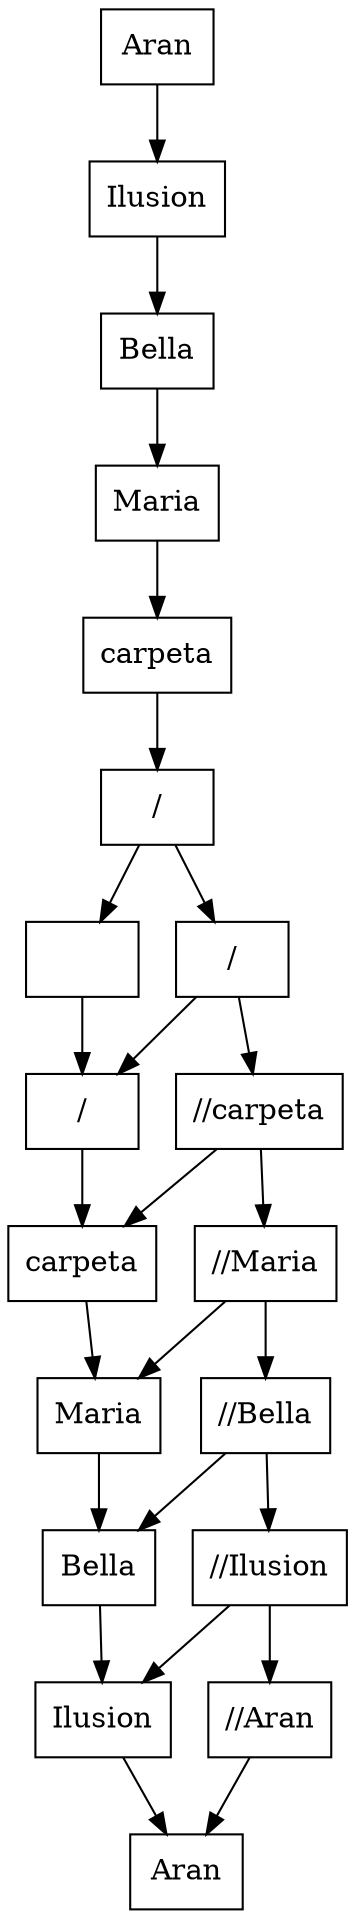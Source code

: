 digraph G{
node [shape= record] 
00[label=" " pos="0,0!"];
00->10
10[label="/ " pos="3,0!"];
10->20
20[label="carpeta " pos="6,0!"];
20->30
30[label="Maria " pos="9,0!"];
30->40
40[label="Bella " pos="12,0!"];
40->50
50[label="Ilusion " pos="15,0!"];
50->60
60[label="Aran " pos="18,0!"];
01[label="/ " pos="0,-1!"];
01->00
01->11
11[label="/ " pos="3,-1!"];
11->10
11->21
21[label="//carpeta " pos="6,-1!"];
21->20
21->31
31[label="//Maria " pos="9,-1!"];
31->30
31->41
41[label="//Bella " pos="12,-1!"];
41->40
41->51
51[label="//Ilusion " pos="15,-1!"];
51->50
51->61
61[label="//Aran " pos="18,-1!"];
61->60
02[label="carpeta " pos="0,-2!"];
02->01
03[label="Maria " pos="0,-3!"];
03->02
04[label="Bella " pos="0,-4!"];
04->03
05[label="Ilusion " pos="0,-5!"];
05->04
06[label="Aran " pos="0,-6!"];
06->05
}